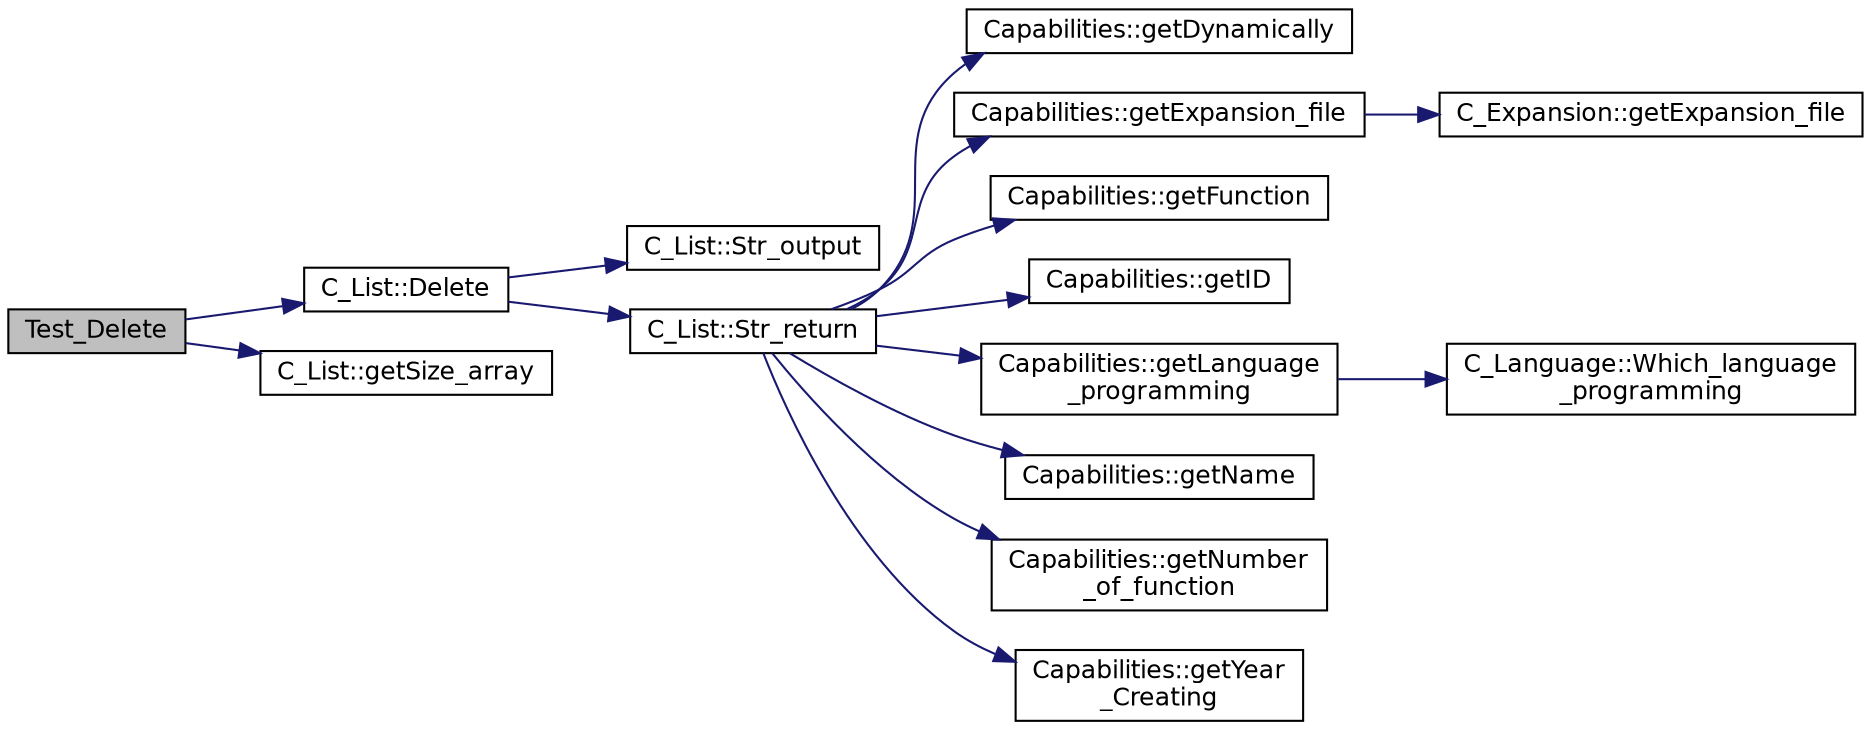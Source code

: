 digraph "Test_Delete"
{
 // LATEX_PDF_SIZE
  edge [fontname="Helvetica",fontsize="12",labelfontname="Helvetica",labelfontsize="12"];
  node [fontname="Helvetica",fontsize="12",shape=record];
  rankdir="LR";
  Node1 [label="Test_Delete",height=0.2,width=0.4,color="black", fillcolor="grey75", style="filled", fontcolor="black",tooltip="Оголошення функції що перевіряє метод Delete."];
  Node1 -> Node2 [color="midnightblue",fontsize="12",style="solid",fontname="Helvetica"];
  Node2 [label="C_List::Delete",height=0.2,width=0.4,color="black", fillcolor="white", style="filled",URL="$class_c___list.html#a4fcb8ef3b695e31768f62bacdcec4a1c",tooltip="Оголошення методу видалення елементу з масиву"];
  Node2 -> Node3 [color="midnightblue",fontsize="12",style="solid",fontname="Helvetica"];
  Node3 [label="C_List::Str_output",height=0.2,width=0.4,color="black", fillcolor="white", style="filled",URL="$class_c___list.html#ad8631cdd73743dfabed36452e3945571",tooltip="Оголошення методу виведення на екран одного єлементу"];
  Node2 -> Node4 [color="midnightblue",fontsize="12",style="solid",fontname="Helvetica"];
  Node4 [label="C_List::Str_return",height=0.2,width=0.4,color="black", fillcolor="white", style="filled",URL="$class_c___list.html#aaf80c9d851abe6c47ae5038495d10582",tooltip="Оголошення методу зчитування інформації з обьекту та перетворення її в потік"];
  Node4 -> Node5 [color="midnightblue",fontsize="12",style="solid",fontname="Helvetica"];
  Node5 [label="Capabilities::getDynamically",height=0.2,width=0.4,color="black", fillcolor="white", style="filled",URL="$class_capabilities.html#a2812145051c4f18ac491a23325718572",tooltip=" "];
  Node4 -> Node6 [color="midnightblue",fontsize="12",style="solid",fontname="Helvetica"];
  Node6 [label="Capabilities::getExpansion_file",height=0.2,width=0.4,color="black", fillcolor="white", style="filled",URL="$class_capabilities.html#a644f9f79ce52b281f5238e6f3a6cc723",tooltip=" "];
  Node6 -> Node7 [color="midnightblue",fontsize="12",style="solid",fontname="Helvetica"];
  Node7 [label="C_Expansion::getExpansion_file",height=0.2,width=0.4,color="black", fillcolor="white", style="filled",URL="$class_c___expansion.html#a17b12fda0638be269c0cc4ed77241a0e",tooltip=" "];
  Node4 -> Node8 [color="midnightblue",fontsize="12",style="solid",fontname="Helvetica"];
  Node8 [label="Capabilities::getFunction",height=0.2,width=0.4,color="black", fillcolor="white", style="filled",URL="$class_capabilities.html#ac9c35b051c2c9b7ac13f5bd26fa20287",tooltip=" "];
  Node4 -> Node9 [color="midnightblue",fontsize="12",style="solid",fontname="Helvetica"];
  Node9 [label="Capabilities::getID",height=0.2,width=0.4,color="black", fillcolor="white", style="filled",URL="$class_capabilities.html#ae6b8df73f7541c6aec415a1349d81609",tooltip=" "];
  Node4 -> Node10 [color="midnightblue",fontsize="12",style="solid",fontname="Helvetica"];
  Node10 [label="Capabilities::getLanguage\l_programming",height=0.2,width=0.4,color="black", fillcolor="white", style="filled",URL="$class_capabilities.html#a9f1242d32005ba185d59cd2546d4a81d",tooltip=" "];
  Node10 -> Node11 [color="midnightblue",fontsize="12",style="solid",fontname="Helvetica"];
  Node11 [label="C_Language::Which_language\l_programming",height=0.2,width=0.4,color="black", fillcolor="white", style="filled",URL="$class_c___language.html#a50653a73bc6123571199497cc099e93e",tooltip=" "];
  Node4 -> Node12 [color="midnightblue",fontsize="12",style="solid",fontname="Helvetica"];
  Node12 [label="Capabilities::getName",height=0.2,width=0.4,color="black", fillcolor="white", style="filled",URL="$class_capabilities.html#a60cb2f5c33f97d3143b5607645bad3bc",tooltip=" "];
  Node4 -> Node13 [color="midnightblue",fontsize="12",style="solid",fontname="Helvetica"];
  Node13 [label="Capabilities::getNumber\l_of_function",height=0.2,width=0.4,color="black", fillcolor="white", style="filled",URL="$class_capabilities.html#a7e0096c00d744ebe113ad43a6c1b7192",tooltip=" "];
  Node4 -> Node14 [color="midnightblue",fontsize="12",style="solid",fontname="Helvetica"];
  Node14 [label="Capabilities::getYear\l_Creating",height=0.2,width=0.4,color="black", fillcolor="white", style="filled",URL="$class_capabilities.html#ab419499872636174b58e7aec4fc83c2e",tooltip=" "];
  Node1 -> Node15 [color="midnightblue",fontsize="12",style="solid",fontname="Helvetica"];
  Node15 [label="C_List::getSize_array",height=0.2,width=0.4,color="black", fillcolor="white", style="filled",URL="$class_c___list.html#a9ec4a64920eafd9aed2b2be5de9a0583",tooltip=" "];
}
